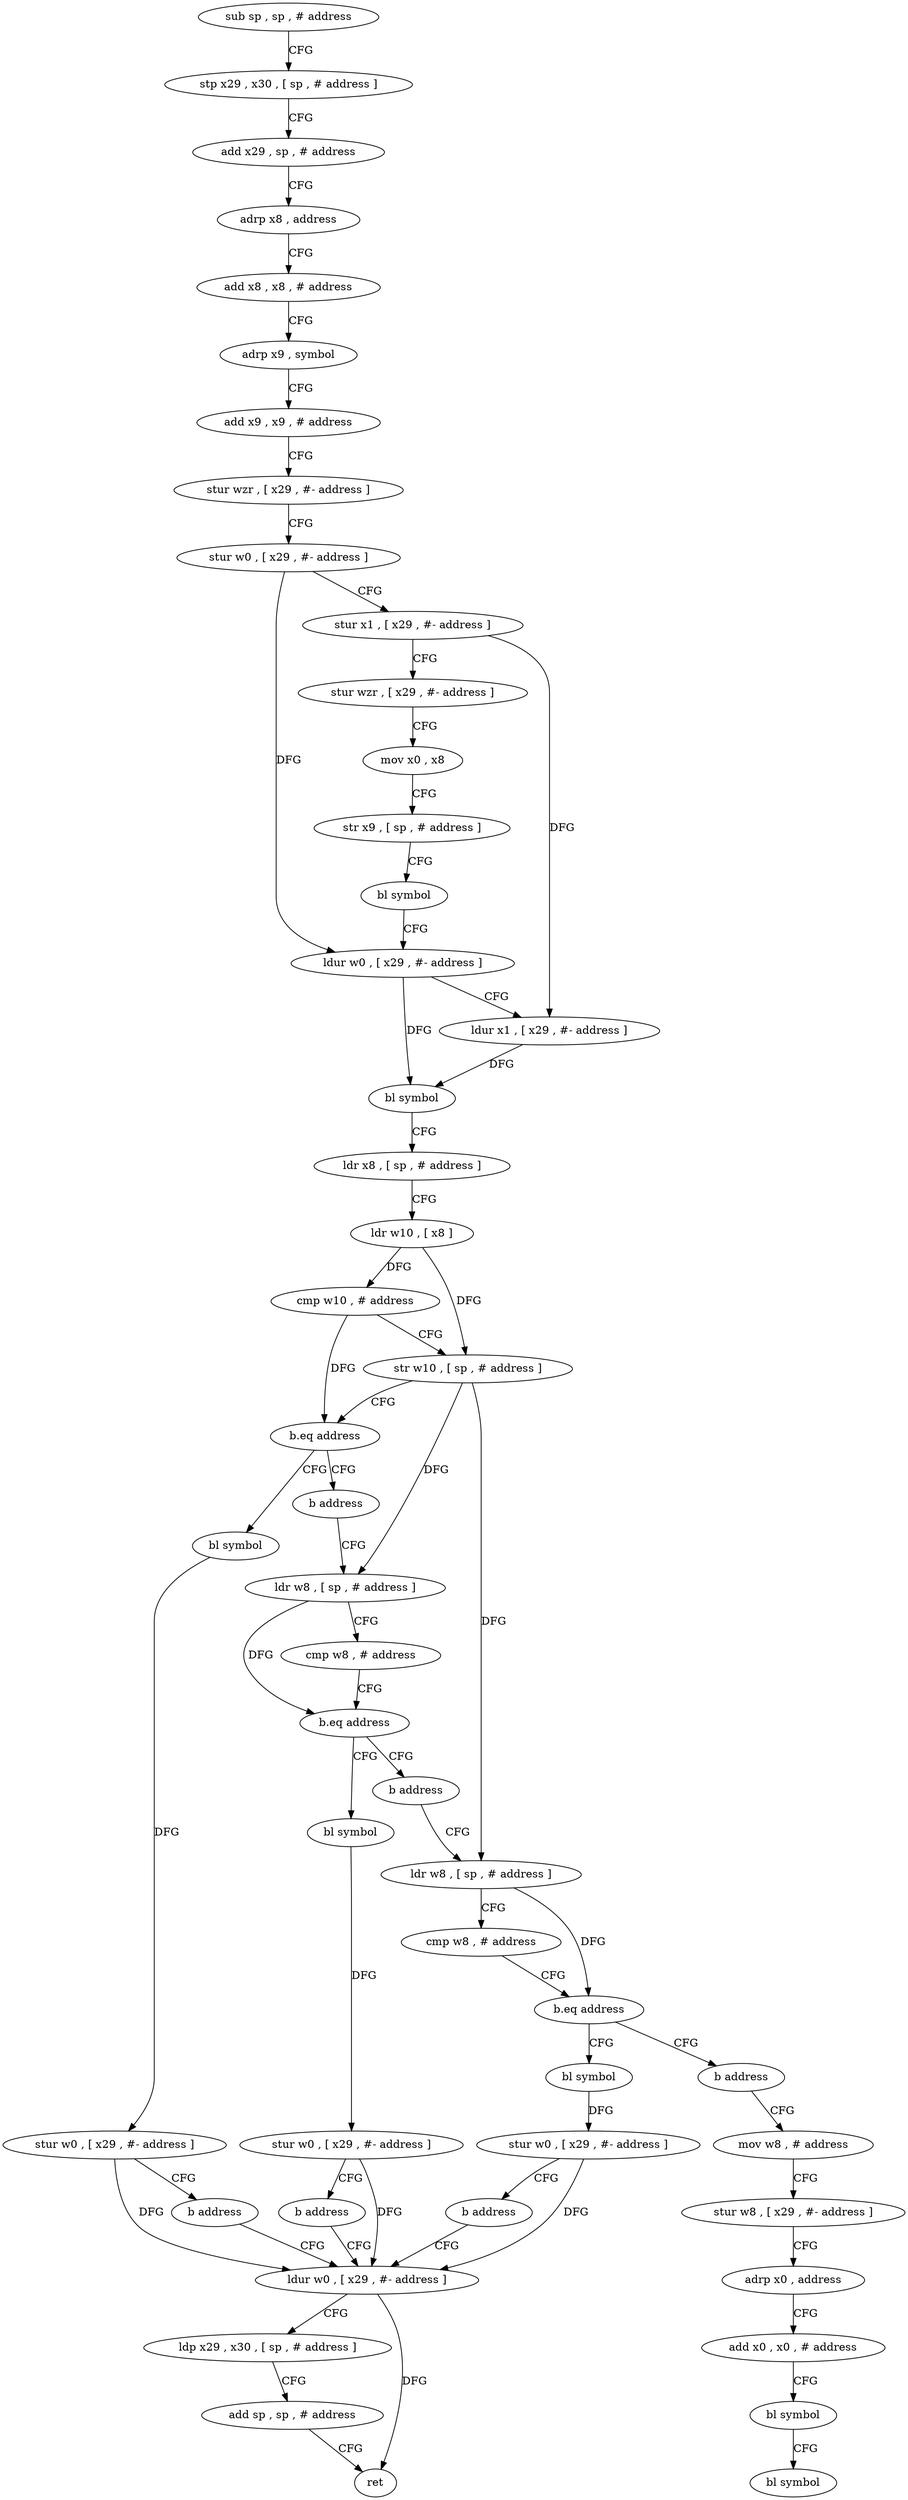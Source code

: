 digraph "func" {
"4216976" [label = "sub sp , sp , # address" ]
"4216980" [label = "stp x29 , x30 , [ sp , # address ]" ]
"4216984" [label = "add x29 , sp , # address" ]
"4216988" [label = "adrp x8 , address" ]
"4216992" [label = "add x8 , x8 , # address" ]
"4216996" [label = "adrp x9 , symbol" ]
"4217000" [label = "add x9 , x9 , # address" ]
"4217004" [label = "stur wzr , [ x29 , #- address ]" ]
"4217008" [label = "stur w0 , [ x29 , #- address ]" ]
"4217012" [label = "stur x1 , [ x29 , #- address ]" ]
"4217016" [label = "stur wzr , [ x29 , #- address ]" ]
"4217020" [label = "mov x0 , x8" ]
"4217024" [label = "str x9 , [ sp , # address ]" ]
"4217028" [label = "bl symbol" ]
"4217032" [label = "ldur w0 , [ x29 , #- address ]" ]
"4217036" [label = "ldur x1 , [ x29 , #- address ]" ]
"4217040" [label = "bl symbol" ]
"4217044" [label = "ldr x8 , [ sp , # address ]" ]
"4217048" [label = "ldr w10 , [ x8 ]" ]
"4217052" [label = "cmp w10 , # address" ]
"4217056" [label = "str w10 , [ sp , # address ]" ]
"4217060" [label = "b.eq address" ]
"4217100" [label = "bl symbol" ]
"4217064" [label = "b address" ]
"4217104" [label = "stur w0 , [ x29 , #- address ]" ]
"4217108" [label = "b address" ]
"4217160" [label = "ldur w0 , [ x29 , #- address ]" ]
"4217068" [label = "ldr w8 , [ sp , # address ]" ]
"4217164" [label = "ldp x29 , x30 , [ sp , # address ]" ]
"4217168" [label = "add sp , sp , # address" ]
"4217172" [label = "ret" ]
"4217072" [label = "cmp w8 , # address" ]
"4217076" [label = "b.eq address" ]
"4217112" [label = "bl symbol" ]
"4217080" [label = "b address" ]
"4217116" [label = "stur w0 , [ x29 , #- address ]" ]
"4217120" [label = "b address" ]
"4217084" [label = "ldr w8 , [ sp , # address ]" ]
"4217088" [label = "cmp w8 , # address" ]
"4217092" [label = "b.eq address" ]
"4217124" [label = "bl symbol" ]
"4217096" [label = "b address" ]
"4217128" [label = "stur w0 , [ x29 , #- address ]" ]
"4217132" [label = "b address" ]
"4217136" [label = "mov w8 , # address" ]
"4217140" [label = "stur w8 , [ x29 , #- address ]" ]
"4217144" [label = "adrp x0 , address" ]
"4217148" [label = "add x0 , x0 , # address" ]
"4217152" [label = "bl symbol" ]
"4217156" [label = "bl symbol" ]
"4216976" -> "4216980" [ label = "CFG" ]
"4216980" -> "4216984" [ label = "CFG" ]
"4216984" -> "4216988" [ label = "CFG" ]
"4216988" -> "4216992" [ label = "CFG" ]
"4216992" -> "4216996" [ label = "CFG" ]
"4216996" -> "4217000" [ label = "CFG" ]
"4217000" -> "4217004" [ label = "CFG" ]
"4217004" -> "4217008" [ label = "CFG" ]
"4217008" -> "4217012" [ label = "CFG" ]
"4217008" -> "4217032" [ label = "DFG" ]
"4217012" -> "4217016" [ label = "CFG" ]
"4217012" -> "4217036" [ label = "DFG" ]
"4217016" -> "4217020" [ label = "CFG" ]
"4217020" -> "4217024" [ label = "CFG" ]
"4217024" -> "4217028" [ label = "CFG" ]
"4217028" -> "4217032" [ label = "CFG" ]
"4217032" -> "4217036" [ label = "CFG" ]
"4217032" -> "4217040" [ label = "DFG" ]
"4217036" -> "4217040" [ label = "DFG" ]
"4217040" -> "4217044" [ label = "CFG" ]
"4217044" -> "4217048" [ label = "CFG" ]
"4217048" -> "4217052" [ label = "DFG" ]
"4217048" -> "4217056" [ label = "DFG" ]
"4217052" -> "4217056" [ label = "CFG" ]
"4217052" -> "4217060" [ label = "DFG" ]
"4217056" -> "4217060" [ label = "CFG" ]
"4217056" -> "4217068" [ label = "DFG" ]
"4217056" -> "4217084" [ label = "DFG" ]
"4217060" -> "4217100" [ label = "CFG" ]
"4217060" -> "4217064" [ label = "CFG" ]
"4217100" -> "4217104" [ label = "DFG" ]
"4217064" -> "4217068" [ label = "CFG" ]
"4217104" -> "4217108" [ label = "CFG" ]
"4217104" -> "4217160" [ label = "DFG" ]
"4217108" -> "4217160" [ label = "CFG" ]
"4217160" -> "4217164" [ label = "CFG" ]
"4217160" -> "4217172" [ label = "DFG" ]
"4217068" -> "4217072" [ label = "CFG" ]
"4217068" -> "4217076" [ label = "DFG" ]
"4217164" -> "4217168" [ label = "CFG" ]
"4217168" -> "4217172" [ label = "CFG" ]
"4217072" -> "4217076" [ label = "CFG" ]
"4217076" -> "4217112" [ label = "CFG" ]
"4217076" -> "4217080" [ label = "CFG" ]
"4217112" -> "4217116" [ label = "DFG" ]
"4217080" -> "4217084" [ label = "CFG" ]
"4217116" -> "4217120" [ label = "CFG" ]
"4217116" -> "4217160" [ label = "DFG" ]
"4217120" -> "4217160" [ label = "CFG" ]
"4217084" -> "4217088" [ label = "CFG" ]
"4217084" -> "4217092" [ label = "DFG" ]
"4217088" -> "4217092" [ label = "CFG" ]
"4217092" -> "4217124" [ label = "CFG" ]
"4217092" -> "4217096" [ label = "CFG" ]
"4217124" -> "4217128" [ label = "DFG" ]
"4217096" -> "4217136" [ label = "CFG" ]
"4217128" -> "4217132" [ label = "CFG" ]
"4217128" -> "4217160" [ label = "DFG" ]
"4217132" -> "4217160" [ label = "CFG" ]
"4217136" -> "4217140" [ label = "CFG" ]
"4217140" -> "4217144" [ label = "CFG" ]
"4217144" -> "4217148" [ label = "CFG" ]
"4217148" -> "4217152" [ label = "CFG" ]
"4217152" -> "4217156" [ label = "CFG" ]
}
